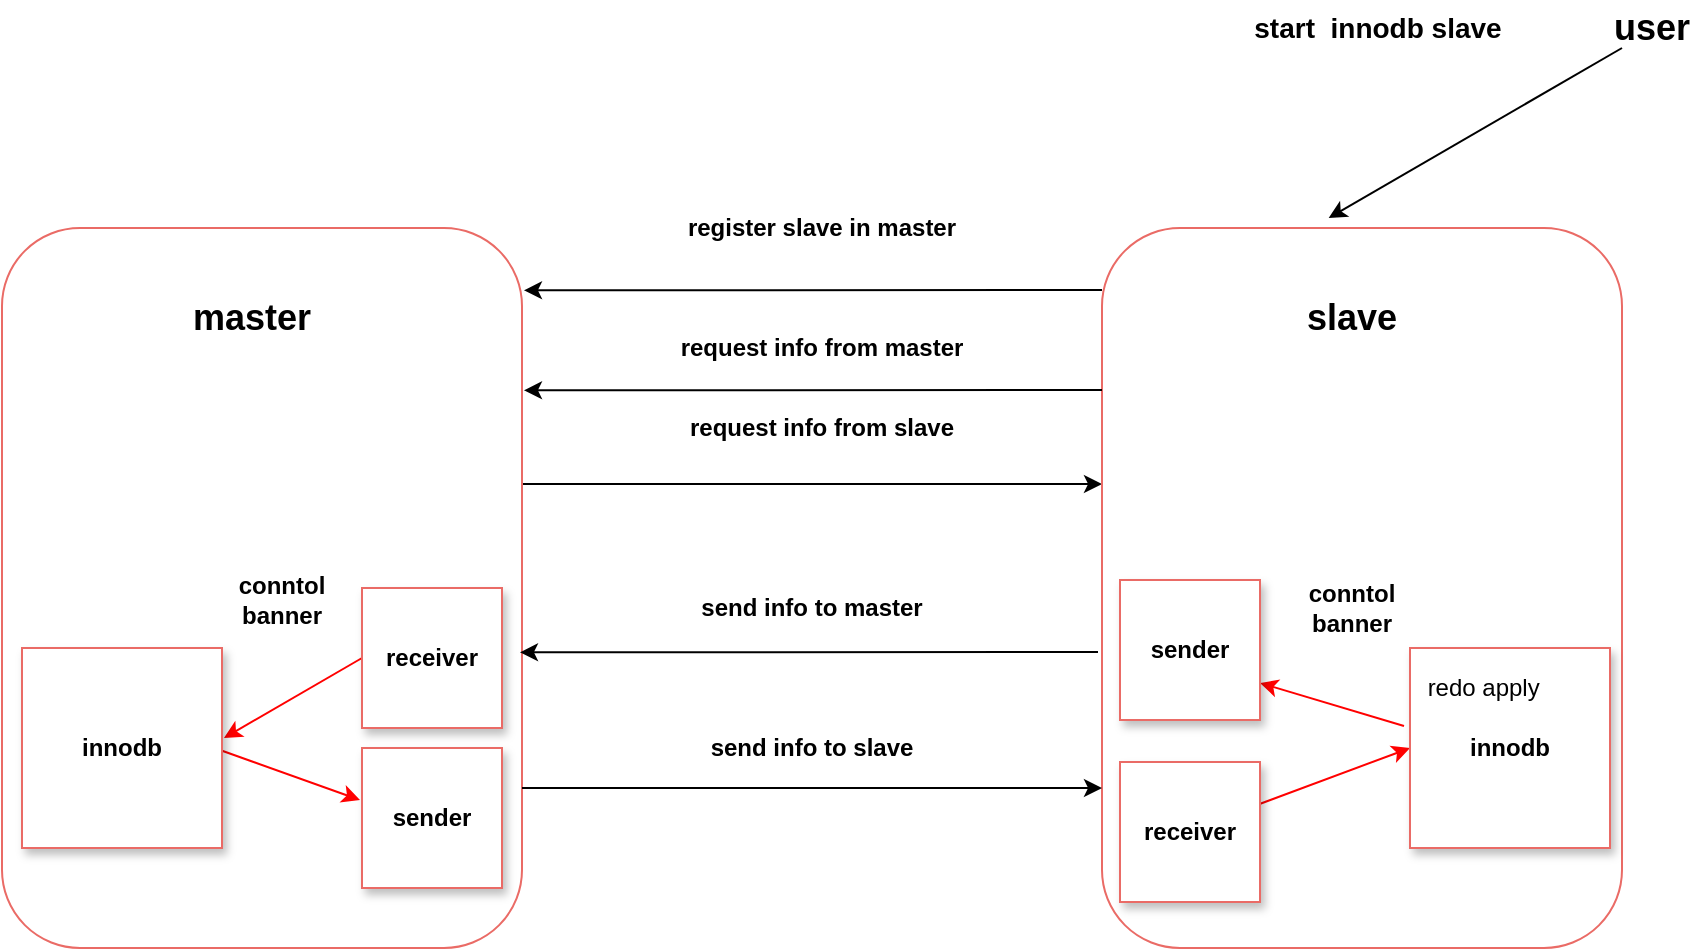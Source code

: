 <mxfile version="14.4.9" type="github">
  <diagram id="D6VwYkbPqEPIQRJvLvpo" name="Page-1">
    <mxGraphModel dx="1865" dy="588" grid="1" gridSize="10" guides="1" tooltips="1" connect="1" arrows="1" fold="1" page="1" pageScale="1" pageWidth="827" pageHeight="1169" math="0" shadow="0">
      <root>
        <mxCell id="0" />
        <mxCell id="1" parent="0" />
        <mxCell id="2NI7VfmTNH_zAXMl5-c3-15" style="edgeStyle=none;rounded=0;orthogonalLoop=1;jettySize=auto;html=1;exitX=1;exitY=0.5;exitDx=0;exitDy=0;entryX=0;entryY=0.5;entryDx=0;entryDy=0;" parent="1" edge="1">
          <mxGeometry relative="1" as="geometry">
            <mxPoint x="150" y="328" as="sourcePoint" />
            <mxPoint x="440" y="328" as="targetPoint" />
          </mxGeometry>
        </mxCell>
        <mxCell id="2NI7VfmTNH_zAXMl5-c3-3" value="" style="rounded=1;whiteSpace=wrap;html=1;strokeColor=#EA6B66;" parent="1" vertex="1">
          <mxGeometry x="-110" y="200" width="260" height="360" as="geometry" />
        </mxCell>
        <mxCell id="2NI7VfmTNH_zAXMl5-c3-10" style="edgeStyle=none;rounded=0;orthogonalLoop=1;jettySize=auto;html=1;exitX=0;exitY=0.5;exitDx=0;exitDy=0;entryX=1.014;entryY=0.332;entryDx=0;entryDy=0;entryPerimeter=0;" parent="1" edge="1">
          <mxGeometry relative="1" as="geometry">
            <mxPoint x="150.98" y="231.16" as="targetPoint" />
            <mxPoint x="440" y="231" as="sourcePoint" />
          </mxGeometry>
        </mxCell>
        <mxCell id="2NI7VfmTNH_zAXMl5-c3-4" value="" style="rounded=1;whiteSpace=wrap;html=1;strokeColor=#EA6B66;" parent="1" vertex="1">
          <mxGeometry x="440" y="200" width="260" height="360" as="geometry" />
        </mxCell>
        <mxCell id="2NI7VfmTNH_zAXMl5-c3-8" style="edgeStyle=none;rounded=0;orthogonalLoop=1;jettySize=auto;html=1;exitX=0;exitY=1;exitDx=0;exitDy=0;entryX=0.436;entryY=-0.014;entryDx=0;entryDy=0;entryPerimeter=0;" parent="1" source="2NI7VfmTNH_zAXMl5-c3-5" edge="1" target="2NI7VfmTNH_zAXMl5-c3-4">
          <mxGeometry relative="1" as="geometry">
            <mxPoint x="520" y="160" as="targetPoint" />
          </mxGeometry>
        </mxCell>
        <mxCell id="2NI7VfmTNH_zAXMl5-c3-5" value="&lt;b&gt;&lt;font style=&quot;font-size: 18px&quot;&gt;user&lt;/font&gt;&lt;/b&gt;" style="text;html=1;strokeColor=none;fillColor=none;align=center;verticalAlign=middle;whiteSpace=wrap;rounded=0;" parent="1" vertex="1">
          <mxGeometry x="700" y="90" width="30" height="20" as="geometry" />
        </mxCell>
        <mxCell id="2NI7VfmTNH_zAXMl5-c3-9" value="&lt;b&gt;&lt;font style=&quot;font-size: 14px&quot;&gt;start&amp;nbsp; innodb slave&lt;/font&gt;&lt;/b&gt;" style="text;html=1;strokeColor=none;fillColor=none;align=center;verticalAlign=middle;whiteSpace=wrap;rounded=0;shadow=1;" parent="1" vertex="1">
          <mxGeometry x="510" y="90" width="136" height="20" as="geometry" />
        </mxCell>
        <mxCell id="2NI7VfmTNH_zAXMl5-c3-11" value="&lt;b&gt;register slave in master&lt;/b&gt;" style="text;html=1;strokeColor=none;fillColor=none;align=center;verticalAlign=middle;whiteSpace=wrap;rounded=0;shadow=1;" parent="1" vertex="1">
          <mxGeometry x="230" y="190" width="140" height="20" as="geometry" />
        </mxCell>
        <mxCell id="2NI7VfmTNH_zAXMl5-c3-12" style="edgeStyle=none;rounded=0;orthogonalLoop=1;jettySize=auto;html=1;exitX=0;exitY=0.5;exitDx=0;exitDy=0;entryX=1.014;entryY=0.332;entryDx=0;entryDy=0;entryPerimeter=0;" parent="1" edge="1">
          <mxGeometry relative="1" as="geometry">
            <mxPoint x="150.98" y="281.16" as="targetPoint" />
            <mxPoint x="440" y="281" as="sourcePoint" />
          </mxGeometry>
        </mxCell>
        <mxCell id="2NI7VfmTNH_zAXMl5-c3-13" value="&lt;b&gt;request info from master&lt;/b&gt;" style="text;html=1;strokeColor=none;fillColor=none;align=center;verticalAlign=middle;whiteSpace=wrap;rounded=0;shadow=1;" parent="1" vertex="1">
          <mxGeometry x="215" y="250" width="170" height="20" as="geometry" />
        </mxCell>
        <mxCell id="2NI7VfmTNH_zAXMl5-c3-16" value="&lt;b&gt;request info from slave&lt;/b&gt;" style="text;html=1;strokeColor=none;fillColor=none;align=center;verticalAlign=middle;whiteSpace=wrap;rounded=0;shadow=1;" parent="1" vertex="1">
          <mxGeometry x="215" y="290" width="170" height="20" as="geometry" />
        </mxCell>
        <mxCell id="2NI7VfmTNH_zAXMl5-c3-30" style="edgeStyle=none;rounded=0;orthogonalLoop=1;jettySize=auto;html=1;exitX=0;exitY=0.5;exitDx=0;exitDy=0;entryX=1;entryY=0.5;entryDx=0;entryDy=0;strokeColor=#FF0000;" parent="1" source="2NI7VfmTNH_zAXMl5-c3-17" edge="1">
          <mxGeometry relative="1" as="geometry">
            <mxPoint x="1" y="455" as="targetPoint" />
            <mxPoint x="61" y="420" as="sourcePoint" />
          </mxGeometry>
        </mxCell>
        <mxCell id="2NI7VfmTNH_zAXMl5-c3-17" value="&lt;b&gt;receiver&lt;/b&gt;" style="whiteSpace=wrap;html=1;aspect=fixed;shadow=1;strokeColor=#EA6B66;" parent="1" vertex="1">
          <mxGeometry x="70" y="380" width="70" height="70" as="geometry" />
        </mxCell>
        <mxCell id="2NI7VfmTNH_zAXMl5-c3-34" style="edgeStyle=none;rounded=0;orthogonalLoop=1;jettySize=auto;html=1;exitX=1;exitY=0.5;exitDx=0;exitDy=0;entryX=0;entryY=0.5;entryDx=0;entryDy=0;strokeColor=#FF0000;" parent="1" target="2NI7VfmTNH_zAXMl5-c3-32" edge="1">
          <mxGeometry relative="1" as="geometry">
            <mxPoint x="500" y="495" as="sourcePoint" />
          </mxGeometry>
        </mxCell>
        <mxCell id="2NI7VfmTNH_zAXMl5-c3-21" style="edgeStyle=none;rounded=0;orthogonalLoop=1;jettySize=auto;html=1;exitX=0;exitY=0.5;exitDx=0;exitDy=0;entryX=1.014;entryY=0.332;entryDx=0;entryDy=0;entryPerimeter=0;" parent="1" edge="1">
          <mxGeometry relative="1" as="geometry">
            <mxPoint x="148.98" y="412.16" as="targetPoint" />
            <mxPoint x="438" y="412" as="sourcePoint" />
          </mxGeometry>
        </mxCell>
        <mxCell id="2NI7VfmTNH_zAXMl5-c3-22" style="edgeStyle=none;rounded=0;orthogonalLoop=1;jettySize=auto;html=1;exitX=1;exitY=0.5;exitDx=0;exitDy=0;entryX=0;entryY=0.5;entryDx=0;entryDy=0;" parent="1" edge="1">
          <mxGeometry relative="1" as="geometry">
            <mxPoint x="150" y="480" as="sourcePoint" />
            <mxPoint x="440" y="480" as="targetPoint" />
          </mxGeometry>
        </mxCell>
        <mxCell id="2NI7VfmTNH_zAXMl5-c3-23" value="&lt;b&gt;send info to master&lt;/b&gt;" style="text;html=1;strokeColor=none;fillColor=none;align=center;verticalAlign=middle;whiteSpace=wrap;rounded=0;shadow=1;" parent="1" vertex="1">
          <mxGeometry x="230" y="380" width="130" height="20" as="geometry" />
        </mxCell>
        <mxCell id="2NI7VfmTNH_zAXMl5-c3-24" value="&lt;b&gt;send info to slave&lt;/b&gt;" style="text;html=1;strokeColor=none;fillColor=none;align=center;verticalAlign=middle;whiteSpace=wrap;rounded=0;shadow=1;" parent="1" vertex="1">
          <mxGeometry x="230" y="450" width="130" height="20" as="geometry" />
        </mxCell>
        <mxCell id="2NI7VfmTNH_zAXMl5-c3-31" style="edgeStyle=none;rounded=0;orthogonalLoop=1;jettySize=auto;html=1;exitX=1;exitY=0.5;exitDx=0;exitDy=0;entryX=0;entryY=0.5;entryDx=0;entryDy=0;fillColor=#FF0000;strokeColor=#FF0000;" parent="1" edge="1">
          <mxGeometry relative="1" as="geometry">
            <mxPoint x="-1" y="461" as="sourcePoint" />
            <mxPoint x="69" y="486" as="targetPoint" />
          </mxGeometry>
        </mxCell>
        <mxCell id="2NI7VfmTNH_zAXMl5-c3-36" style="edgeStyle=none;rounded=0;orthogonalLoop=1;jettySize=auto;html=1;entryX=1;entryY=0.75;entryDx=0;entryDy=0;strokeColor=#FF0000;" parent="1" edge="1">
          <mxGeometry relative="1" as="geometry">
            <mxPoint x="591" y="449" as="sourcePoint" />
            <mxPoint x="519" y="427.5" as="targetPoint" />
          </mxGeometry>
        </mxCell>
        <mxCell id="2NI7VfmTNH_zAXMl5-c3-32" value="&lt;b&gt;innodb&lt;/b&gt;" style="whiteSpace=wrap;html=1;aspect=fixed;shadow=1;strokeColor=#EA6B66;" parent="1" vertex="1">
          <mxGeometry x="594" y="410" width="100" height="100" as="geometry" />
        </mxCell>
        <mxCell id="2NI7VfmTNH_zAXMl5-c3-37" value="&lt;b&gt;conntol banner&lt;/b&gt;" style="text;html=1;strokeColor=none;fillColor=none;align=center;verticalAlign=middle;whiteSpace=wrap;rounded=0;shadow=1;" parent="1" vertex="1">
          <mxGeometry x="10" y="376" width="40" height="20" as="geometry" />
        </mxCell>
        <mxCell id="2NI7VfmTNH_zAXMl5-c3-38" value="&lt;b&gt;conntol banner&lt;/b&gt;" style="text;html=1;strokeColor=none;fillColor=none;align=center;verticalAlign=middle;whiteSpace=wrap;rounded=0;shadow=1;" parent="1" vertex="1">
          <mxGeometry x="545" y="380" width="40" height="20" as="geometry" />
        </mxCell>
        <mxCell id="2NI7VfmTNH_zAXMl5-c3-41" value="redo apply&amp;nbsp;" style="text;html=1;strokeColor=none;fillColor=none;align=center;verticalAlign=middle;whiteSpace=wrap;rounded=0;shadow=1;" parent="1" vertex="1">
          <mxGeometry x="595" y="420" width="75" height="20" as="geometry" />
        </mxCell>
        <mxCell id="2NI7VfmTNH_zAXMl5-c3-42" value="&lt;b&gt;innodb&lt;/b&gt;" style="whiteSpace=wrap;html=1;aspect=fixed;shadow=1;strokeColor=#EA6B66;" parent="1" vertex="1">
          <mxGeometry x="-100" y="410" width="100" height="100" as="geometry" />
        </mxCell>
        <mxCell id="p5zGcMbL19Gn_b_vZiPC-1" value="&lt;b&gt;&lt;font style=&quot;font-size: 18px&quot;&gt;master&lt;/font&gt;&lt;/b&gt;" style="text;html=1;strokeColor=none;fillColor=none;align=center;verticalAlign=middle;whiteSpace=wrap;rounded=0;" vertex="1" parent="1">
          <mxGeometry x="-40" y="210" width="110" height="70" as="geometry" />
        </mxCell>
        <mxCell id="p5zGcMbL19Gn_b_vZiPC-2" value="&lt;b&gt;&lt;font style=&quot;font-size: 18px&quot;&gt;slave&lt;/font&gt;&lt;/b&gt;" style="text;html=1;strokeColor=none;fillColor=none;align=center;verticalAlign=middle;whiteSpace=wrap;rounded=0;" vertex="1" parent="1">
          <mxGeometry x="510" y="210" width="110" height="70" as="geometry" />
        </mxCell>
        <mxCell id="p5zGcMbL19Gn_b_vZiPC-3" value="&lt;b&gt;sender&lt;/b&gt;" style="whiteSpace=wrap;html=1;aspect=fixed;shadow=1;strokeColor=#EA6B66;" vertex="1" parent="1">
          <mxGeometry x="70" y="460" width="70" height="70" as="geometry" />
        </mxCell>
        <mxCell id="p5zGcMbL19Gn_b_vZiPC-4" value="&lt;b&gt;sender&lt;/b&gt;" style="whiteSpace=wrap;html=1;aspect=fixed;shadow=1;strokeColor=#EA6B66;" vertex="1" parent="1">
          <mxGeometry x="449" y="376" width="70" height="70" as="geometry" />
        </mxCell>
        <mxCell id="p5zGcMbL19Gn_b_vZiPC-5" value="&lt;b&gt;receiver&lt;/b&gt;" style="whiteSpace=wrap;html=1;aspect=fixed;shadow=1;strokeColor=#EA6B66;" vertex="1" parent="1">
          <mxGeometry x="449" y="467" width="70" height="70" as="geometry" />
        </mxCell>
      </root>
    </mxGraphModel>
  </diagram>
</mxfile>
